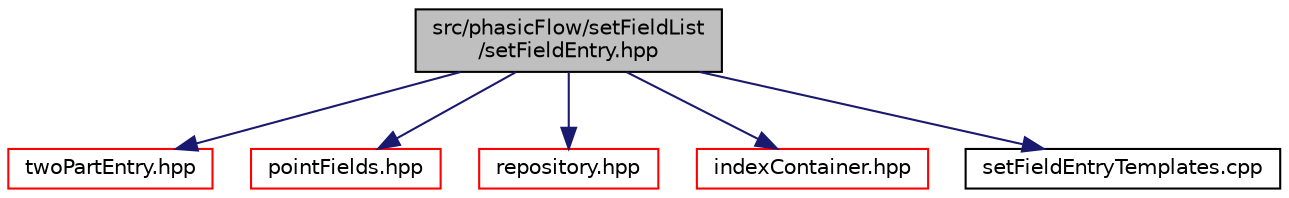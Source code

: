 digraph "src/phasicFlow/setFieldList/setFieldEntry.hpp"
{
 // LATEX_PDF_SIZE
  edge [fontname="Helvetica",fontsize="10",labelfontname="Helvetica",labelfontsize="10"];
  node [fontname="Helvetica",fontsize="10",shape=record];
  Node1 [label="src/phasicFlow/setFieldList\l/setFieldEntry.hpp",height=0.2,width=0.4,color="black", fillcolor="grey75", style="filled", fontcolor="black",tooltip=" "];
  Node1 -> Node2 [color="midnightblue",fontsize="10",style="solid",fontname="Helvetica"];
  Node2 [label="twoPartEntry.hpp",height=0.2,width=0.4,color="red", fillcolor="white", style="filled",URL="$twoPartEntry_8hpp.html",tooltip=" "];
  Node1 -> Node45 [color="midnightblue",fontsize="10",style="solid",fontname="Helvetica"];
  Node45 [label="pointFields.hpp",height=0.2,width=0.4,color="red", fillcolor="white", style="filled",URL="$pointFields_8hpp.html",tooltip=" "];
  Node1 -> Node156 [color="midnightblue",fontsize="10",style="solid",fontname="Helvetica"];
  Node156 [label="repository.hpp",height=0.2,width=0.4,color="red", fillcolor="white", style="filled",URL="$repository_8hpp.html",tooltip=" "];
  Node1 -> Node75 [color="midnightblue",fontsize="10",style="solid",fontname="Helvetica"];
  Node75 [label="indexContainer.hpp",height=0.2,width=0.4,color="red", fillcolor="white", style="filled",URL="$indexContainer_8hpp.html",tooltip=" "];
  Node1 -> Node163 [color="midnightblue",fontsize="10",style="solid",fontname="Helvetica"];
  Node163 [label="setFieldEntryTemplates.cpp",height=0.2,width=0.4,color="black", fillcolor="white", style="filled",URL="$setFieldEntryTemplates_8cpp.html",tooltip=" "];
}
